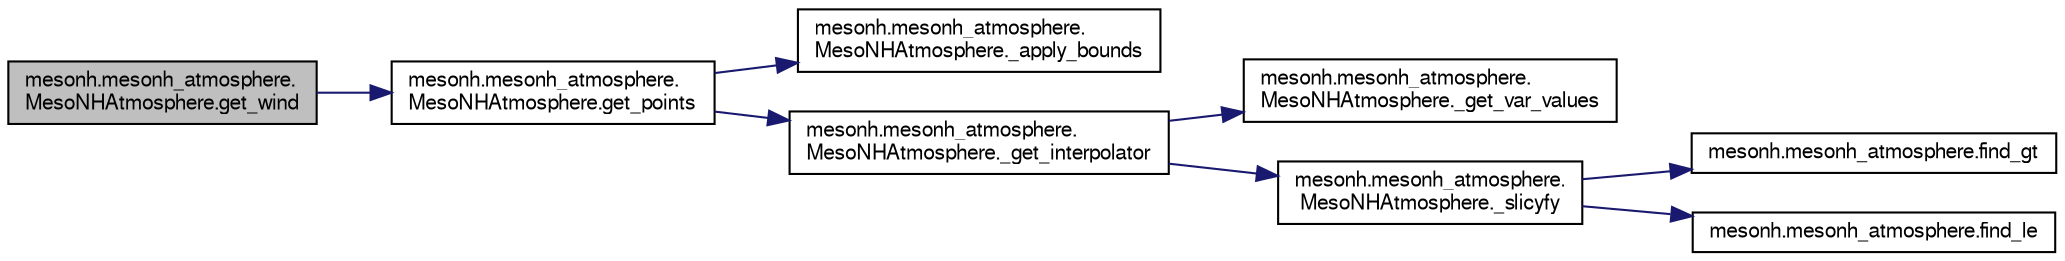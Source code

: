 digraph "mesonh.mesonh_atmosphere.MesoNHAtmosphere.get_wind"
{
  edge [fontname="FreeSans",fontsize="10",labelfontname="FreeSans",labelfontsize="10"];
  node [fontname="FreeSans",fontsize="10",shape=record];
  rankdir="LR";
  Node1 [label="mesonh.mesonh_atmosphere.\lMesoNHAtmosphere.get_wind",height=0.2,width=0.4,color="black", fillcolor="grey75", style="filled", fontcolor="black"];
  Node1 -> Node2 [color="midnightblue",fontsize="10",style="solid",fontname="FreeSans"];
  Node2 [label="mesonh.mesonh_atmosphere.\lMesoNHAtmosphere.get_points",height=0.2,width=0.4,color="black", fillcolor="white", style="filled",URL="$classmesonh_1_1mesonh__atmosphere_1_1MesoNHAtmosphere.html#ae5f06aa0528197094a4804c8d74ea7d8"];
  Node2 -> Node3 [color="midnightblue",fontsize="10",style="solid",fontname="FreeSans"];
  Node3 [label="mesonh.mesonh_atmosphere.\lMesoNHAtmosphere._apply_bounds",height=0.2,width=0.4,color="black", fillcolor="white", style="filled",URL="$classmesonh_1_1mesonh__atmosphere_1_1MesoNHAtmosphere.html#a88c94062ebf55ba4217d5fcb2cba0fcf"];
  Node2 -> Node4 [color="midnightblue",fontsize="10",style="solid",fontname="FreeSans"];
  Node4 [label="mesonh.mesonh_atmosphere.\lMesoNHAtmosphere._get_interpolator",height=0.2,width=0.4,color="black", fillcolor="white", style="filled",URL="$classmesonh_1_1mesonh__atmosphere_1_1MesoNHAtmosphere.html#abd2f5d589f1c7792b71a537be0e52fe7"];
  Node4 -> Node5 [color="midnightblue",fontsize="10",style="solid",fontname="FreeSans"];
  Node5 [label="mesonh.mesonh_atmosphere.\lMesoNHAtmosphere._get_var_values",height=0.2,width=0.4,color="black", fillcolor="white", style="filled",URL="$classmesonh_1_1mesonh__atmosphere_1_1MesoNHAtmosphere.html#af2eeeb356498a6995413f5e32ff4e6b5"];
  Node4 -> Node6 [color="midnightblue",fontsize="10",style="solid",fontname="FreeSans"];
  Node6 [label="mesonh.mesonh_atmosphere.\lMesoNHAtmosphere._slicyfy",height=0.2,width=0.4,color="black", fillcolor="white", style="filled",URL="$classmesonh_1_1mesonh__atmosphere_1_1MesoNHAtmosphere.html#a9a5f2ad154a3911aeec2a7ff4889496e"];
  Node6 -> Node7 [color="midnightblue",fontsize="10",style="solid",fontname="FreeSans"];
  Node7 [label="mesonh.mesonh_atmosphere.find_gt",height=0.2,width=0.4,color="black", fillcolor="white", style="filled",URL="$namespacemesonh_1_1mesonh__atmosphere.html#aa7d585a9708f80f50126013e7ede3a79"];
  Node6 -> Node8 [color="midnightblue",fontsize="10",style="solid",fontname="FreeSans"];
  Node8 [label="mesonh.mesonh_atmosphere.find_le",height=0.2,width=0.4,color="black", fillcolor="white", style="filled",URL="$namespacemesonh_1_1mesonh__atmosphere.html#a29be0fd7a7d2abced4a7ba2beed25f39"];
}
